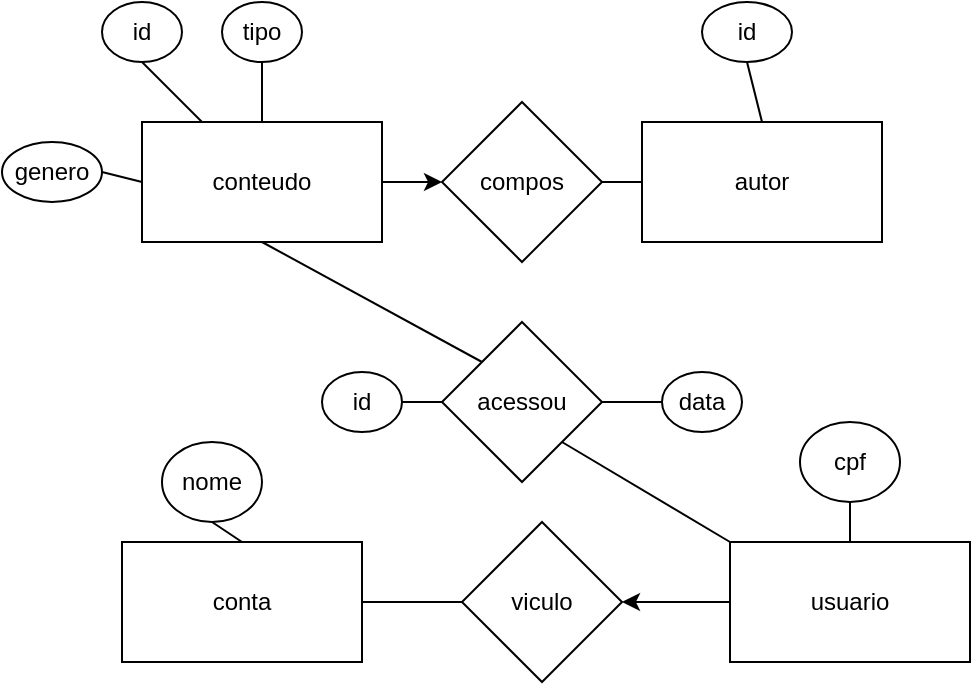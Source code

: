 <mxfile version="21.6.8" type="device">
  <diagram name="Página-1" id="RrvrSMXAGpNcy56cFGti">
    <mxGraphModel dx="2261" dy="768" grid="1" gridSize="10" guides="1" tooltips="1" connect="1" arrows="1" fold="1" page="1" pageScale="1" pageWidth="827" pageHeight="1169" math="0" shadow="0">
      <root>
        <mxCell id="0" />
        <mxCell id="1" parent="0" />
        <mxCell id="HoGe_k6gd-0K-cZI1JR4-8" style="rounded=0;orthogonalLoop=1;jettySize=auto;html=1;exitX=1;exitY=0.5;exitDx=0;exitDy=0;entryX=0;entryY=0.5;entryDx=0;entryDy=0;endArrow=classic;endFill=1;" edge="1" parent="1" source="HoGe_k6gd-0K-cZI1JR4-1" target="HoGe_k6gd-0K-cZI1JR4-7">
          <mxGeometry relative="1" as="geometry" />
        </mxCell>
        <mxCell id="HoGe_k6gd-0K-cZI1JR4-1" value="conteudo" style="rounded=0;whiteSpace=wrap;html=1;" vertex="1" parent="1">
          <mxGeometry x="60" y="250" width="120" height="60" as="geometry" />
        </mxCell>
        <mxCell id="HoGe_k6gd-0K-cZI1JR4-31" style="rounded=0;orthogonalLoop=1;jettySize=auto;html=1;exitX=0.5;exitY=1;exitDx=0;exitDy=0;entryX=0.25;entryY=0;entryDx=0;entryDy=0;endArrow=none;endFill=0;" edge="1" parent="1" source="HoGe_k6gd-0K-cZI1JR4-2" target="HoGe_k6gd-0K-cZI1JR4-1">
          <mxGeometry relative="1" as="geometry" />
        </mxCell>
        <mxCell id="HoGe_k6gd-0K-cZI1JR4-2" value="id" style="ellipse;whiteSpace=wrap;html=1;" vertex="1" parent="1">
          <mxGeometry x="40" y="190" width="40" height="30" as="geometry" />
        </mxCell>
        <mxCell id="HoGe_k6gd-0K-cZI1JR4-32" style="rounded=0;orthogonalLoop=1;jettySize=auto;html=1;exitX=0.5;exitY=1;exitDx=0;exitDy=0;entryX=0.5;entryY=0;entryDx=0;entryDy=0;endArrow=none;endFill=0;" edge="1" parent="1" source="HoGe_k6gd-0K-cZI1JR4-4" target="HoGe_k6gd-0K-cZI1JR4-1">
          <mxGeometry relative="1" as="geometry" />
        </mxCell>
        <mxCell id="HoGe_k6gd-0K-cZI1JR4-4" value="tipo" style="ellipse;whiteSpace=wrap;html=1;" vertex="1" parent="1">
          <mxGeometry x="100" y="190" width="40" height="30" as="geometry" />
        </mxCell>
        <mxCell id="HoGe_k6gd-0K-cZI1JR4-5" value="autor" style="rounded=0;whiteSpace=wrap;html=1;" vertex="1" parent="1">
          <mxGeometry x="310" y="250" width="120" height="60" as="geometry" />
        </mxCell>
        <mxCell id="HoGe_k6gd-0K-cZI1JR4-33" style="rounded=0;orthogonalLoop=1;jettySize=auto;html=1;exitX=0.5;exitY=1;exitDx=0;exitDy=0;entryX=0.5;entryY=0;entryDx=0;entryDy=0;endArrow=none;endFill=0;" edge="1" parent="1" source="HoGe_k6gd-0K-cZI1JR4-6" target="HoGe_k6gd-0K-cZI1JR4-5">
          <mxGeometry relative="1" as="geometry" />
        </mxCell>
        <mxCell id="HoGe_k6gd-0K-cZI1JR4-6" value="id" style="ellipse;whiteSpace=wrap;html=1;" vertex="1" parent="1">
          <mxGeometry x="340" y="190" width="45" height="30" as="geometry" />
        </mxCell>
        <mxCell id="HoGe_k6gd-0K-cZI1JR4-9" style="rounded=0;orthogonalLoop=1;jettySize=auto;html=1;exitX=1;exitY=0.5;exitDx=0;exitDy=0;entryX=0;entryY=0.5;entryDx=0;entryDy=0;endArrow=none;endFill=0;" edge="1" parent="1" source="HoGe_k6gd-0K-cZI1JR4-7" target="HoGe_k6gd-0K-cZI1JR4-5">
          <mxGeometry relative="1" as="geometry" />
        </mxCell>
        <mxCell id="HoGe_k6gd-0K-cZI1JR4-7" value="compos" style="rhombus;whiteSpace=wrap;html=1;" vertex="1" parent="1">
          <mxGeometry x="210" y="240" width="80" height="80" as="geometry" />
        </mxCell>
        <mxCell id="HoGe_k6gd-0K-cZI1JR4-30" style="rounded=0;orthogonalLoop=1;jettySize=auto;html=1;exitX=1;exitY=0.5;exitDx=0;exitDy=0;entryX=0;entryY=0.5;entryDx=0;entryDy=0;endArrow=none;endFill=0;" edge="1" parent="1" source="HoGe_k6gd-0K-cZI1JR4-10" target="HoGe_k6gd-0K-cZI1JR4-1">
          <mxGeometry relative="1" as="geometry" />
        </mxCell>
        <mxCell id="HoGe_k6gd-0K-cZI1JR4-10" value="genero" style="ellipse;whiteSpace=wrap;html=1;" vertex="1" parent="1">
          <mxGeometry x="-10" y="260" width="50" height="30" as="geometry" />
        </mxCell>
        <mxCell id="HoGe_k6gd-0K-cZI1JR4-15" style="rounded=0;orthogonalLoop=1;jettySize=auto;html=1;exitX=0;exitY=0.5;exitDx=0;exitDy=0;endArrow=classic;endFill=1;" edge="1" parent="1" source="HoGe_k6gd-0K-cZI1JR4-11" target="HoGe_k6gd-0K-cZI1JR4-13">
          <mxGeometry relative="1" as="geometry" />
        </mxCell>
        <mxCell id="HoGe_k6gd-0K-cZI1JR4-23" style="rounded=0;orthogonalLoop=1;jettySize=auto;html=1;exitX=0;exitY=0;exitDx=0;exitDy=0;entryX=1;entryY=1;entryDx=0;entryDy=0;endArrow=none;endFill=0;" edge="1" parent="1" source="HoGe_k6gd-0K-cZI1JR4-11" target="HoGe_k6gd-0K-cZI1JR4-19">
          <mxGeometry relative="1" as="geometry" />
        </mxCell>
        <mxCell id="HoGe_k6gd-0K-cZI1JR4-11" value="usuario" style="rounded=0;whiteSpace=wrap;html=1;" vertex="1" parent="1">
          <mxGeometry x="354" y="460" width="120" height="60" as="geometry" />
        </mxCell>
        <mxCell id="HoGe_k6gd-0K-cZI1JR4-12" value="conta" style="rounded=0;whiteSpace=wrap;html=1;" vertex="1" parent="1">
          <mxGeometry x="50" y="460" width="120" height="60" as="geometry" />
        </mxCell>
        <mxCell id="HoGe_k6gd-0K-cZI1JR4-16" style="rounded=0;orthogonalLoop=1;jettySize=auto;html=1;exitX=0;exitY=0.5;exitDx=0;exitDy=0;endArrow=none;endFill=0;" edge="1" parent="1" source="HoGe_k6gd-0K-cZI1JR4-13" target="HoGe_k6gd-0K-cZI1JR4-12">
          <mxGeometry relative="1" as="geometry" />
        </mxCell>
        <mxCell id="HoGe_k6gd-0K-cZI1JR4-13" value="viculo" style="rhombus;whiteSpace=wrap;html=1;" vertex="1" parent="1">
          <mxGeometry x="220" y="450" width="80" height="80" as="geometry" />
        </mxCell>
        <mxCell id="HoGe_k6gd-0K-cZI1JR4-29" style="rounded=0;orthogonalLoop=1;jettySize=auto;html=1;exitX=0.5;exitY=1;exitDx=0;exitDy=0;entryX=0.5;entryY=0;entryDx=0;entryDy=0;endArrow=none;endFill=0;" edge="1" parent="1" source="HoGe_k6gd-0K-cZI1JR4-17" target="HoGe_k6gd-0K-cZI1JR4-12">
          <mxGeometry relative="1" as="geometry" />
        </mxCell>
        <mxCell id="HoGe_k6gd-0K-cZI1JR4-17" value="nome" style="ellipse;whiteSpace=wrap;html=1;" vertex="1" parent="1">
          <mxGeometry x="70" y="410" width="50" height="40" as="geometry" />
        </mxCell>
        <mxCell id="HoGe_k6gd-0K-cZI1JR4-28" style="rounded=0;orthogonalLoop=1;jettySize=auto;html=1;exitX=0.5;exitY=1;exitDx=0;exitDy=0;entryX=0.5;entryY=0;entryDx=0;entryDy=0;endArrow=none;endFill=0;" edge="1" parent="1" source="HoGe_k6gd-0K-cZI1JR4-18" target="HoGe_k6gd-0K-cZI1JR4-11">
          <mxGeometry relative="1" as="geometry" />
        </mxCell>
        <mxCell id="HoGe_k6gd-0K-cZI1JR4-18" value="cpf" style="ellipse;whiteSpace=wrap;html=1;" vertex="1" parent="1">
          <mxGeometry x="389" y="400" width="50" height="40" as="geometry" />
        </mxCell>
        <mxCell id="HoGe_k6gd-0K-cZI1JR4-24" style="rounded=0;orthogonalLoop=1;jettySize=auto;html=1;exitX=0;exitY=0;exitDx=0;exitDy=0;entryX=0.5;entryY=1;entryDx=0;entryDy=0;endArrow=none;endFill=0;" edge="1" parent="1" source="HoGe_k6gd-0K-cZI1JR4-19" target="HoGe_k6gd-0K-cZI1JR4-1">
          <mxGeometry relative="1" as="geometry" />
        </mxCell>
        <mxCell id="HoGe_k6gd-0K-cZI1JR4-19" value="acessou" style="rhombus;whiteSpace=wrap;html=1;" vertex="1" parent="1">
          <mxGeometry x="210" y="350" width="80" height="80" as="geometry" />
        </mxCell>
        <mxCell id="HoGe_k6gd-0K-cZI1JR4-25" style="rounded=0;orthogonalLoop=1;jettySize=auto;html=1;exitX=1;exitY=0.5;exitDx=0;exitDy=0;entryX=0;entryY=0.5;entryDx=0;entryDy=0;endArrow=none;endFill=0;" edge="1" parent="1" source="HoGe_k6gd-0K-cZI1JR4-21" target="HoGe_k6gd-0K-cZI1JR4-19">
          <mxGeometry relative="1" as="geometry" />
        </mxCell>
        <mxCell id="HoGe_k6gd-0K-cZI1JR4-21" value="id" style="ellipse;whiteSpace=wrap;html=1;" vertex="1" parent="1">
          <mxGeometry x="150" y="375" width="40" height="30" as="geometry" />
        </mxCell>
        <mxCell id="HoGe_k6gd-0K-cZI1JR4-26" style="rounded=0;orthogonalLoop=1;jettySize=auto;html=1;exitX=0;exitY=0.5;exitDx=0;exitDy=0;entryX=1;entryY=0.5;entryDx=0;entryDy=0;endArrow=none;endFill=0;" edge="1" parent="1" source="HoGe_k6gd-0K-cZI1JR4-22" target="HoGe_k6gd-0K-cZI1JR4-19">
          <mxGeometry relative="1" as="geometry" />
        </mxCell>
        <mxCell id="HoGe_k6gd-0K-cZI1JR4-22" value="data" style="ellipse;whiteSpace=wrap;html=1;" vertex="1" parent="1">
          <mxGeometry x="320" y="375" width="40" height="30" as="geometry" />
        </mxCell>
      </root>
    </mxGraphModel>
  </diagram>
</mxfile>

